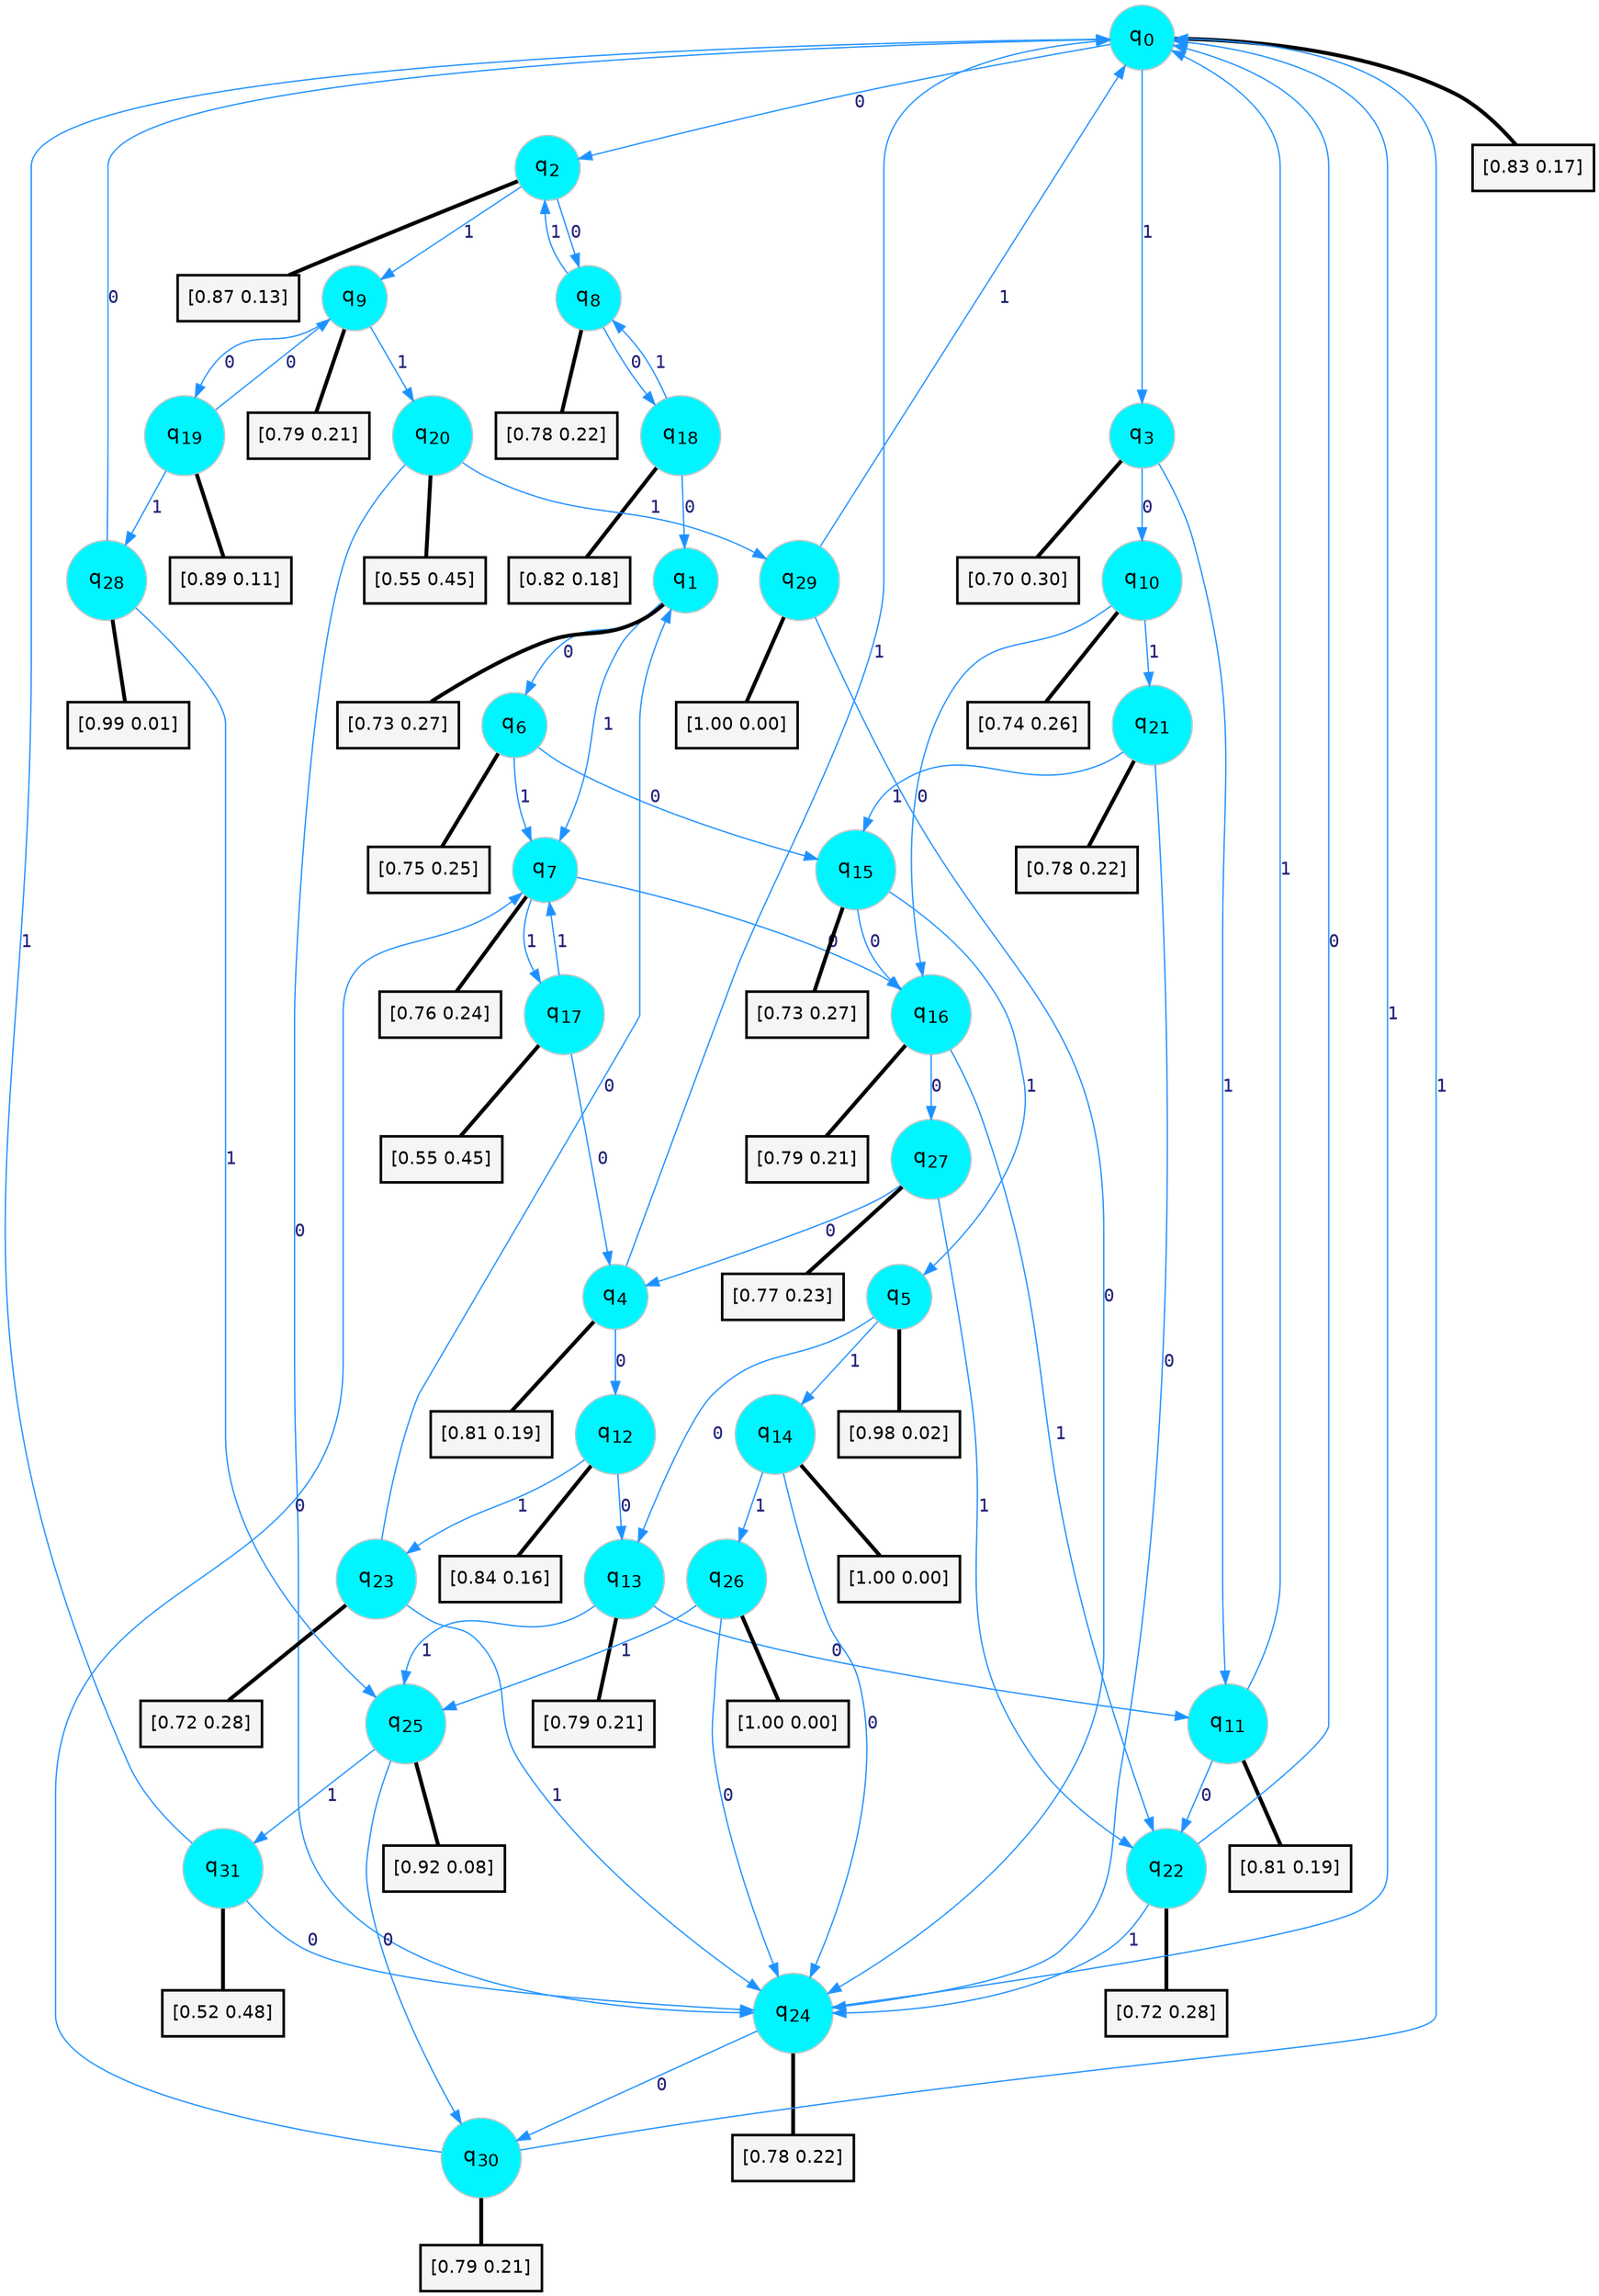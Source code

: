 digraph G {
graph [
bgcolor=transparent, dpi=300, rankdir=TD, size="40,25"];
node [
color=gray, fillcolor=turquoise1, fontcolor=black, fontname=Helvetica, fontsize=16, fontweight=bold, shape=circle, style=filled];
edge [
arrowsize=1, color=dodgerblue1, fontcolor=midnightblue, fontname=courier, fontweight=bold, penwidth=1, style=solid, weight=20];
0[label=<q<SUB>0</SUB>>];
1[label=<q<SUB>1</SUB>>];
2[label=<q<SUB>2</SUB>>];
3[label=<q<SUB>3</SUB>>];
4[label=<q<SUB>4</SUB>>];
5[label=<q<SUB>5</SUB>>];
6[label=<q<SUB>6</SUB>>];
7[label=<q<SUB>7</SUB>>];
8[label=<q<SUB>8</SUB>>];
9[label=<q<SUB>9</SUB>>];
10[label=<q<SUB>10</SUB>>];
11[label=<q<SUB>11</SUB>>];
12[label=<q<SUB>12</SUB>>];
13[label=<q<SUB>13</SUB>>];
14[label=<q<SUB>14</SUB>>];
15[label=<q<SUB>15</SUB>>];
16[label=<q<SUB>16</SUB>>];
17[label=<q<SUB>17</SUB>>];
18[label=<q<SUB>18</SUB>>];
19[label=<q<SUB>19</SUB>>];
20[label=<q<SUB>20</SUB>>];
21[label=<q<SUB>21</SUB>>];
22[label=<q<SUB>22</SUB>>];
23[label=<q<SUB>23</SUB>>];
24[label=<q<SUB>24</SUB>>];
25[label=<q<SUB>25</SUB>>];
26[label=<q<SUB>26</SUB>>];
27[label=<q<SUB>27</SUB>>];
28[label=<q<SUB>28</SUB>>];
29[label=<q<SUB>29</SUB>>];
30[label=<q<SUB>30</SUB>>];
31[label=<q<SUB>31</SUB>>];
32[label="[0.83 0.17]", shape=box,fontcolor=black, fontname=Helvetica, fontsize=14, penwidth=2, fillcolor=whitesmoke,color=black];
33[label="[0.73 0.27]", shape=box,fontcolor=black, fontname=Helvetica, fontsize=14, penwidth=2, fillcolor=whitesmoke,color=black];
34[label="[0.87 0.13]", shape=box,fontcolor=black, fontname=Helvetica, fontsize=14, penwidth=2, fillcolor=whitesmoke,color=black];
35[label="[0.70 0.30]", shape=box,fontcolor=black, fontname=Helvetica, fontsize=14, penwidth=2, fillcolor=whitesmoke,color=black];
36[label="[0.81 0.19]", shape=box,fontcolor=black, fontname=Helvetica, fontsize=14, penwidth=2, fillcolor=whitesmoke,color=black];
37[label="[0.98 0.02]", shape=box,fontcolor=black, fontname=Helvetica, fontsize=14, penwidth=2, fillcolor=whitesmoke,color=black];
38[label="[0.75 0.25]", shape=box,fontcolor=black, fontname=Helvetica, fontsize=14, penwidth=2, fillcolor=whitesmoke,color=black];
39[label="[0.76 0.24]", shape=box,fontcolor=black, fontname=Helvetica, fontsize=14, penwidth=2, fillcolor=whitesmoke,color=black];
40[label="[0.78 0.22]", shape=box,fontcolor=black, fontname=Helvetica, fontsize=14, penwidth=2, fillcolor=whitesmoke,color=black];
41[label="[0.79 0.21]", shape=box,fontcolor=black, fontname=Helvetica, fontsize=14, penwidth=2, fillcolor=whitesmoke,color=black];
42[label="[0.74 0.26]", shape=box,fontcolor=black, fontname=Helvetica, fontsize=14, penwidth=2, fillcolor=whitesmoke,color=black];
43[label="[0.81 0.19]", shape=box,fontcolor=black, fontname=Helvetica, fontsize=14, penwidth=2, fillcolor=whitesmoke,color=black];
44[label="[0.84 0.16]", shape=box,fontcolor=black, fontname=Helvetica, fontsize=14, penwidth=2, fillcolor=whitesmoke,color=black];
45[label="[0.79 0.21]", shape=box,fontcolor=black, fontname=Helvetica, fontsize=14, penwidth=2, fillcolor=whitesmoke,color=black];
46[label="[1.00 0.00]", shape=box,fontcolor=black, fontname=Helvetica, fontsize=14, penwidth=2, fillcolor=whitesmoke,color=black];
47[label="[0.73 0.27]", shape=box,fontcolor=black, fontname=Helvetica, fontsize=14, penwidth=2, fillcolor=whitesmoke,color=black];
48[label="[0.79 0.21]", shape=box,fontcolor=black, fontname=Helvetica, fontsize=14, penwidth=2, fillcolor=whitesmoke,color=black];
49[label="[0.55 0.45]", shape=box,fontcolor=black, fontname=Helvetica, fontsize=14, penwidth=2, fillcolor=whitesmoke,color=black];
50[label="[0.82 0.18]", shape=box,fontcolor=black, fontname=Helvetica, fontsize=14, penwidth=2, fillcolor=whitesmoke,color=black];
51[label="[0.89 0.11]", shape=box,fontcolor=black, fontname=Helvetica, fontsize=14, penwidth=2, fillcolor=whitesmoke,color=black];
52[label="[0.55 0.45]", shape=box,fontcolor=black, fontname=Helvetica, fontsize=14, penwidth=2, fillcolor=whitesmoke,color=black];
53[label="[0.78 0.22]", shape=box,fontcolor=black, fontname=Helvetica, fontsize=14, penwidth=2, fillcolor=whitesmoke,color=black];
54[label="[0.72 0.28]", shape=box,fontcolor=black, fontname=Helvetica, fontsize=14, penwidth=2, fillcolor=whitesmoke,color=black];
55[label="[0.72 0.28]", shape=box,fontcolor=black, fontname=Helvetica, fontsize=14, penwidth=2, fillcolor=whitesmoke,color=black];
56[label="[0.78 0.22]", shape=box,fontcolor=black, fontname=Helvetica, fontsize=14, penwidth=2, fillcolor=whitesmoke,color=black];
57[label="[0.92 0.08]", shape=box,fontcolor=black, fontname=Helvetica, fontsize=14, penwidth=2, fillcolor=whitesmoke,color=black];
58[label="[1.00 0.00]", shape=box,fontcolor=black, fontname=Helvetica, fontsize=14, penwidth=2, fillcolor=whitesmoke,color=black];
59[label="[0.77 0.23]", shape=box,fontcolor=black, fontname=Helvetica, fontsize=14, penwidth=2, fillcolor=whitesmoke,color=black];
60[label="[0.99 0.01]", shape=box,fontcolor=black, fontname=Helvetica, fontsize=14, penwidth=2, fillcolor=whitesmoke,color=black];
61[label="[1.00 0.00]", shape=box,fontcolor=black, fontname=Helvetica, fontsize=14, penwidth=2, fillcolor=whitesmoke,color=black];
62[label="[0.79 0.21]", shape=box,fontcolor=black, fontname=Helvetica, fontsize=14, penwidth=2, fillcolor=whitesmoke,color=black];
63[label="[0.52 0.48]", shape=box,fontcolor=black, fontname=Helvetica, fontsize=14, penwidth=2, fillcolor=whitesmoke,color=black];
0->2 [label=0];
0->3 [label=1];
0->32 [arrowhead=none, penwidth=3,color=black];
1->6 [label=0];
1->7 [label=1];
1->33 [arrowhead=none, penwidth=3,color=black];
2->8 [label=0];
2->9 [label=1];
2->34 [arrowhead=none, penwidth=3,color=black];
3->10 [label=0];
3->11 [label=1];
3->35 [arrowhead=none, penwidth=3,color=black];
4->12 [label=0];
4->0 [label=1];
4->36 [arrowhead=none, penwidth=3,color=black];
5->13 [label=0];
5->14 [label=1];
5->37 [arrowhead=none, penwidth=3,color=black];
6->15 [label=0];
6->7 [label=1];
6->38 [arrowhead=none, penwidth=3,color=black];
7->16 [label=0];
7->17 [label=1];
7->39 [arrowhead=none, penwidth=3,color=black];
8->18 [label=0];
8->2 [label=1];
8->40 [arrowhead=none, penwidth=3,color=black];
9->19 [label=0];
9->20 [label=1];
9->41 [arrowhead=none, penwidth=3,color=black];
10->16 [label=0];
10->21 [label=1];
10->42 [arrowhead=none, penwidth=3,color=black];
11->22 [label=0];
11->0 [label=1];
11->43 [arrowhead=none, penwidth=3,color=black];
12->13 [label=0];
12->23 [label=1];
12->44 [arrowhead=none, penwidth=3,color=black];
13->11 [label=0];
13->25 [label=1];
13->45 [arrowhead=none, penwidth=3,color=black];
14->24 [label=0];
14->26 [label=1];
14->46 [arrowhead=none, penwidth=3,color=black];
15->16 [label=0];
15->5 [label=1];
15->47 [arrowhead=none, penwidth=3,color=black];
16->27 [label=0];
16->22 [label=1];
16->48 [arrowhead=none, penwidth=3,color=black];
17->4 [label=0];
17->7 [label=1];
17->49 [arrowhead=none, penwidth=3,color=black];
18->1 [label=0];
18->8 [label=1];
18->50 [arrowhead=none, penwidth=3,color=black];
19->9 [label=0];
19->28 [label=1];
19->51 [arrowhead=none, penwidth=3,color=black];
20->24 [label=0];
20->29 [label=1];
20->52 [arrowhead=none, penwidth=3,color=black];
21->24 [label=0];
21->15 [label=1];
21->53 [arrowhead=none, penwidth=3,color=black];
22->0 [label=0];
22->24 [label=1];
22->54 [arrowhead=none, penwidth=3,color=black];
23->1 [label=0];
23->24 [label=1];
23->55 [arrowhead=none, penwidth=3,color=black];
24->30 [label=0];
24->0 [label=1];
24->56 [arrowhead=none, penwidth=3,color=black];
25->30 [label=0];
25->31 [label=1];
25->57 [arrowhead=none, penwidth=3,color=black];
26->24 [label=0];
26->25 [label=1];
26->58 [arrowhead=none, penwidth=3,color=black];
27->4 [label=0];
27->22 [label=1];
27->59 [arrowhead=none, penwidth=3,color=black];
28->0 [label=0];
28->25 [label=1];
28->60 [arrowhead=none, penwidth=3,color=black];
29->24 [label=0];
29->0 [label=1];
29->61 [arrowhead=none, penwidth=3,color=black];
30->7 [label=0];
30->0 [label=1];
30->62 [arrowhead=none, penwidth=3,color=black];
31->24 [label=0];
31->0 [label=1];
31->63 [arrowhead=none, penwidth=3,color=black];
}
